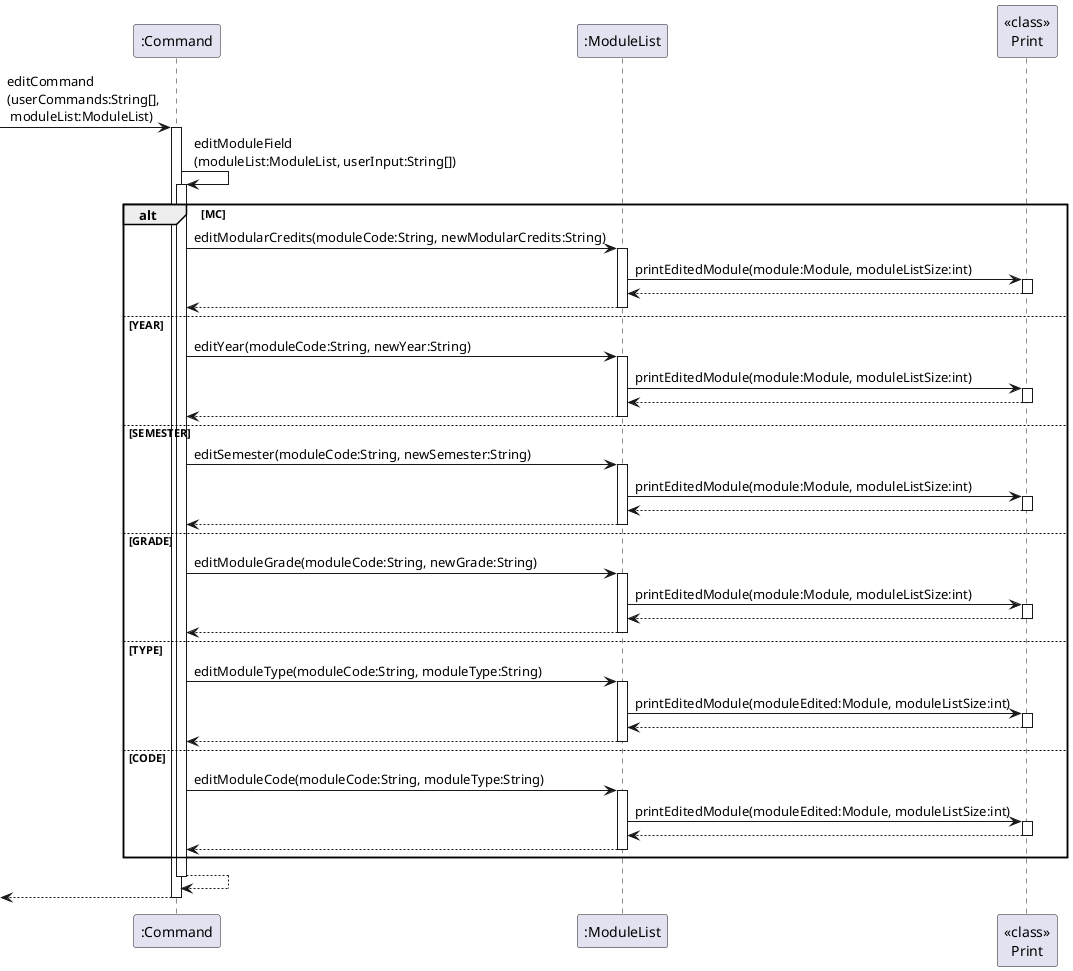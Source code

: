 @startuml

participant ":Command" as Command
participant ":ModuleList" as ML
participant "<<class>>\nPrint" as Print
[->Command : editCommand\n(userCommands:String[],\n moduleList:ModuleList)
activate Command
Command -> Command : editModuleField\n(moduleList:ModuleList, userInput:String[])
activate Command


alt MC
    Command -> ML : editModularCredits(moduleCode:String, newModularCredits:String)
    activate ML
    ML -> Print : printEditedModule(module:Module, moduleListSize:int)
    activate Print
    Print --> ML
    deactivate Print
    ML --> Command
    deactivate ML
else YEAR
    Command -> ML : editYear(moduleCode:String, newYear:String)
    activate ML
    ML -> Print : printEditedModule(module:Module, moduleListSize:int)
    activate Print
    Print --> ML
    deactivate Print
    ML --> Command
    deactivate ML
else SEMESTER
    Command -> ML : editSemester(moduleCode:String, newSemester:String)
    activate ML
    ML -> Print : printEditedModule(module:Module, moduleListSize:int)
    activate Print
    Print --> ML
    deactivate Print
    ML --> Command
    deactivate ML
else GRADE
    Command -> ML : editModuleGrade(moduleCode:String, newGrade:String)
    activate ML
    ML -> Print : printEditedModule(module:Module, moduleListSize:int)
    activate Print
    Print --> ML
    deactivate Print
    ML --> Command
    deactivate ML
else TYPE
    Command -> ML : editModuleType(moduleCode:String, moduleType:String)
    activate ML
    ML -> Print : printEditedModule(moduleEdited:Module, moduleListSize:int)
    activate Print
    Print --> ML
    deactivate Print
    ML --> Command
    deactivate ML
else CODE
    Command -> ML : editModuleCode(moduleCode:String, moduleType:String)
    activate ML
    ML -> Print : printEditedModule(moduleEdited:Module, moduleListSize:int)
    activate Print
    Print --> ML
    deactivate Print
    ML --> Command
    deactivate ML
end
Command --> Command
deactivate Command

Command-->[
deactivate Command

@enduml